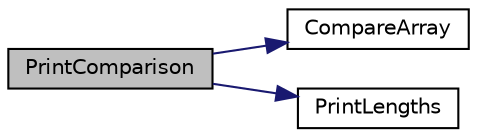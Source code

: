 digraph "PrintComparison"
{
 // LATEX_PDF_SIZE
  edge [fontname="Helvetica",fontsize="10",labelfontname="Helvetica",labelfontsize="10"];
  node [fontname="Helvetica",fontsize="10",shape=record];
  rankdir="LR";
  Node1 [label="PrintComparison",height=0.2,width=0.4,color="black", fillcolor="grey75", style="filled", fontcolor="black",tooltip="Wyświetlenie porównania długości poszczególnych boków prostopadłościanu zawartych w trzech tablicach."];
  Node1 -> Node2 [color="midnightblue",fontsize="10",style="solid",fontname="Helvetica"];
  Node2 [label="CompareArray",height=0.2,width=0.4,color="black", fillcolor="white", style="filled",URL="$cuboid_8cpp.html#a50b45639df74676016627981ca35061e",tooltip="Sprawdzenie czy wartości w tablicy są wszystkie sobie równe."];
  Node1 -> Node3 [color="midnightblue",fontsize="10",style="solid",fontname="Helvetica"];
  Node3 [label="PrintLengths",height=0.2,width=0.4,color="black", fillcolor="white", style="filled",URL="$cuboid_8cpp.html#ae1e4ac1305895a507f98a860c527b7a1",tooltip="Wyświetlenie długości boków prostopadłościanu zawartych w tablicy."];
}
